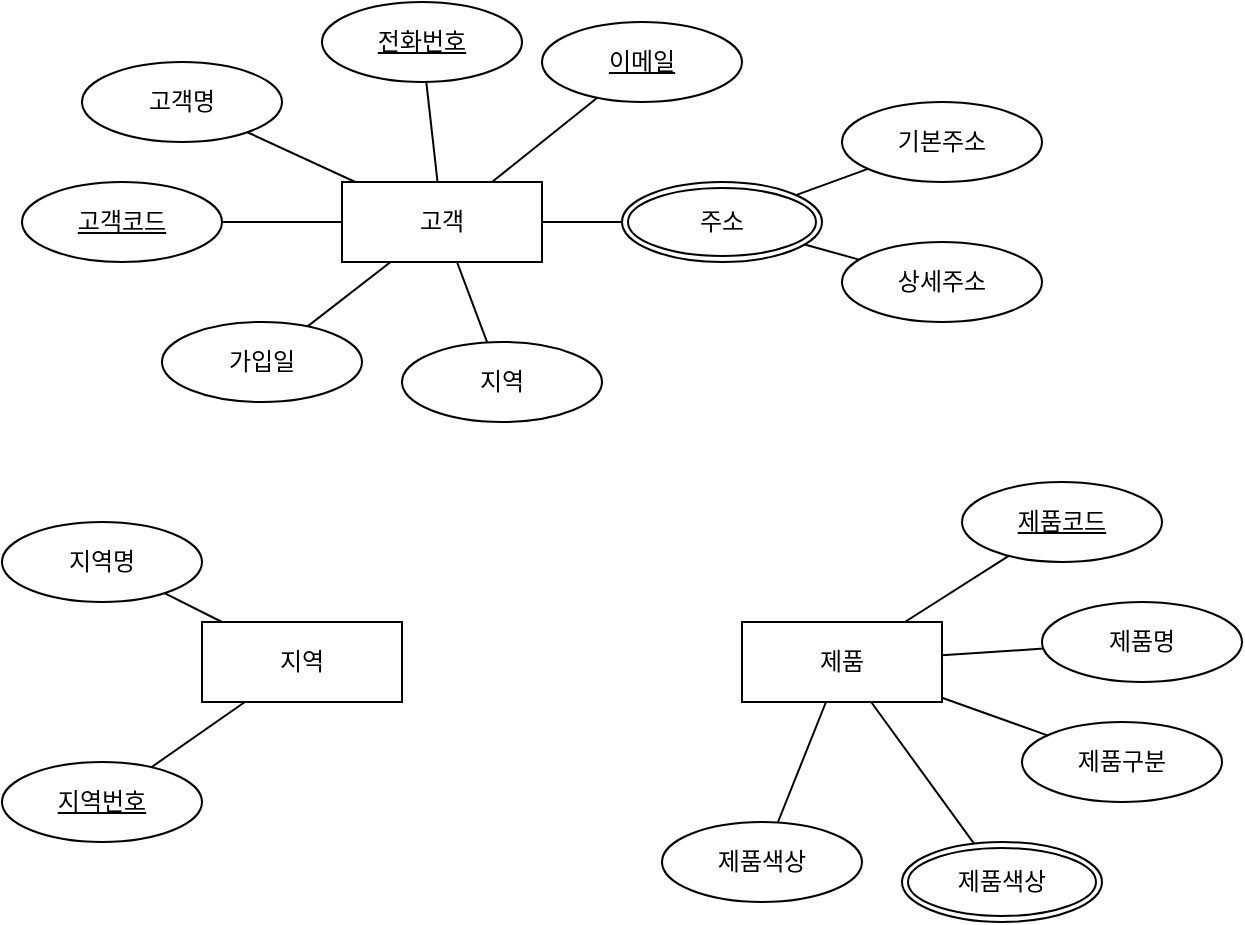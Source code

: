 <mxfile version="28.1.1">
  <diagram name="페이지-1" id="0dxawpgwa3V5kVXZLIHY">
    <mxGraphModel dx="1426" dy="743" grid="1" gridSize="10" guides="1" tooltips="1" connect="1" arrows="1" fold="1" page="1" pageScale="1" pageWidth="827" pageHeight="1169" math="0" shadow="0">
      <root>
        <mxCell id="0" />
        <mxCell id="1" parent="0" />
        <mxCell id="vLmJBGW6A9p-T7zwAkiO-1" value="고객" style="whiteSpace=wrap;html=1;align=center;" parent="1" vertex="1">
          <mxGeometry x="180" y="110" width="100" height="40" as="geometry" />
        </mxCell>
        <mxCell id="vLmJBGW6A9p-T7zwAkiO-2" value="고객명" style="ellipse;whiteSpace=wrap;html=1;align=center;" parent="1" vertex="1">
          <mxGeometry x="50" y="50" width="100" height="40" as="geometry" />
        </mxCell>
        <mxCell id="w4M2kPeQPFyu2rTOLgIa-3" value="" style="endArrow=none;html=1;rounded=0;" edge="1" parent="1" source="vLmJBGW6A9p-T7zwAkiO-2" target="vLmJBGW6A9p-T7zwAkiO-1">
          <mxGeometry relative="1" as="geometry">
            <mxPoint x="290" y="280" as="sourcePoint" />
            <mxPoint x="450" y="280" as="targetPoint" />
          </mxGeometry>
        </mxCell>
        <mxCell id="w4M2kPeQPFyu2rTOLgIa-4" value="" style="endArrow=none;html=1;rounded=0;" edge="1" parent="1" source="w4M2kPeQPFyu2rTOLgIa-5" target="vLmJBGW6A9p-T7zwAkiO-1">
          <mxGeometry relative="1" as="geometry">
            <mxPoint x="290" y="70" as="sourcePoint" />
            <mxPoint x="310" y="130" as="targetPoint" />
          </mxGeometry>
        </mxCell>
        <mxCell id="w4M2kPeQPFyu2rTOLgIa-5" value="전화번호" style="ellipse;whiteSpace=wrap;html=1;align=center;fontStyle=4;" vertex="1" parent="1">
          <mxGeometry x="170" y="20" width="100" height="40" as="geometry" />
        </mxCell>
        <mxCell id="w4M2kPeQPFyu2rTOLgIa-7" value="이메일" style="ellipse;whiteSpace=wrap;html=1;align=center;fontStyle=4;" vertex="1" parent="1">
          <mxGeometry x="280" y="30" width="100" height="40" as="geometry" />
        </mxCell>
        <mxCell id="w4M2kPeQPFyu2rTOLgIa-8" value="" style="endArrow=none;html=1;rounded=0;" edge="1" parent="1" source="w4M2kPeQPFyu2rTOLgIa-7" target="vLmJBGW6A9p-T7zwAkiO-1">
          <mxGeometry relative="1" as="geometry">
            <mxPoint x="260" y="90" as="sourcePoint" />
            <mxPoint x="263" y="140" as="targetPoint" />
          </mxGeometry>
        </mxCell>
        <mxCell id="w4M2kPeQPFyu2rTOLgIa-9" value="고객코드" style="ellipse;whiteSpace=wrap;html=1;align=center;fontStyle=4;" vertex="1" parent="1">
          <mxGeometry x="20" y="110" width="100" height="40" as="geometry" />
        </mxCell>
        <mxCell id="w4M2kPeQPFyu2rTOLgIa-10" value="" style="endArrow=none;html=1;rounded=0;" edge="1" parent="1" source="w4M2kPeQPFyu2rTOLgIa-9" target="vLmJBGW6A9p-T7zwAkiO-1">
          <mxGeometry relative="1" as="geometry">
            <mxPoint x="190" y="130" as="sourcePoint" />
            <mxPoint x="244" y="155" as="targetPoint" />
          </mxGeometry>
        </mxCell>
        <mxCell id="w4M2kPeQPFyu2rTOLgIa-12" value="주소" style="ellipse;shape=doubleEllipse;margin=3;whiteSpace=wrap;html=1;align=center;" vertex="1" parent="1">
          <mxGeometry x="320" y="110" width="100" height="40" as="geometry" />
        </mxCell>
        <mxCell id="w4M2kPeQPFyu2rTOLgIa-13" value="" style="endArrow=none;html=1;rounded=0;" edge="1" parent="1" source="w4M2kPeQPFyu2rTOLgIa-12" target="vLmJBGW6A9p-T7zwAkiO-1">
          <mxGeometry relative="1" as="geometry">
            <mxPoint x="343" y="110" as="sourcePoint" />
            <mxPoint x="290" y="152" as="targetPoint" />
          </mxGeometry>
        </mxCell>
        <mxCell id="w4M2kPeQPFyu2rTOLgIa-14" value="기본주소" style="ellipse;whiteSpace=wrap;html=1;align=center;" vertex="1" parent="1">
          <mxGeometry x="430" y="70" width="100" height="40" as="geometry" />
        </mxCell>
        <mxCell id="w4M2kPeQPFyu2rTOLgIa-15" value="상세주소" style="ellipse;whiteSpace=wrap;html=1;align=center;" vertex="1" parent="1">
          <mxGeometry x="430" y="140" width="100" height="40" as="geometry" />
        </mxCell>
        <mxCell id="w4M2kPeQPFyu2rTOLgIa-17" value="" style="endArrow=none;html=1;rounded=0;" edge="1" parent="1" source="w4M2kPeQPFyu2rTOLgIa-14" target="w4M2kPeQPFyu2rTOLgIa-12">
          <mxGeometry relative="1" as="geometry">
            <mxPoint x="343" y="110" as="sourcePoint" />
            <mxPoint x="360" y="120" as="targetPoint" />
          </mxGeometry>
        </mxCell>
        <mxCell id="w4M2kPeQPFyu2rTOLgIa-18" value="" style="endArrow=none;html=1;rounded=0;" edge="1" parent="1" source="w4M2kPeQPFyu2rTOLgIa-15" target="w4M2kPeQPFyu2rTOLgIa-12">
          <mxGeometry relative="1" as="geometry">
            <mxPoint x="446" y="170" as="sourcePoint" />
            <mxPoint x="410" y="184" as="targetPoint" />
          </mxGeometry>
        </mxCell>
        <mxCell id="w4M2kPeQPFyu2rTOLgIa-19" value="가입일" style="ellipse;whiteSpace=wrap;html=1;align=center;" vertex="1" parent="1">
          <mxGeometry x="90" y="180" width="100" height="40" as="geometry" />
        </mxCell>
        <mxCell id="w4M2kPeQPFyu2rTOLgIa-20" value="" style="endArrow=none;html=1;rounded=0;" edge="1" parent="1" source="w4M2kPeQPFyu2rTOLgIa-19" target="vLmJBGW6A9p-T7zwAkiO-1">
          <mxGeometry relative="1" as="geometry">
            <mxPoint x="170" y="120" as="sourcePoint" />
            <mxPoint x="224" y="145" as="targetPoint" />
          </mxGeometry>
        </mxCell>
        <mxCell id="w4M2kPeQPFyu2rTOLgIa-25" value="지역" style="ellipse;whiteSpace=wrap;html=1;align=center;" vertex="1" parent="1">
          <mxGeometry x="210" y="190" width="100" height="40" as="geometry" />
        </mxCell>
        <mxCell id="w4M2kPeQPFyu2rTOLgIa-26" value="" style="endArrow=none;html=1;rounded=0;" edge="1" parent="1" source="w4M2kPeQPFyu2rTOLgIa-25" target="vLmJBGW6A9p-T7zwAkiO-1">
          <mxGeometry relative="1" as="geometry">
            <mxPoint x="180" y="212" as="sourcePoint" />
            <mxPoint x="221" y="180" as="targetPoint" />
          </mxGeometry>
        </mxCell>
        <mxCell id="w4M2kPeQPFyu2rTOLgIa-27" value="지역" style="whiteSpace=wrap;html=1;align=center;" vertex="1" parent="1">
          <mxGeometry x="110" y="330" width="100" height="40" as="geometry" />
        </mxCell>
        <mxCell id="w4M2kPeQPFyu2rTOLgIa-28" value="지역명" style="ellipse;whiteSpace=wrap;html=1;align=center;" vertex="1" parent="1">
          <mxGeometry x="10" y="280" width="100" height="40" as="geometry" />
        </mxCell>
        <mxCell id="w4M2kPeQPFyu2rTOLgIa-30" value="지역번호" style="ellipse;whiteSpace=wrap;html=1;align=center;fontStyle=4;" vertex="1" parent="1">
          <mxGeometry x="10" y="400" width="100" height="40" as="geometry" />
        </mxCell>
        <mxCell id="w4M2kPeQPFyu2rTOLgIa-31" value="" style="endArrow=none;html=1;rounded=0;" edge="1" parent="1" source="w4M2kPeQPFyu2rTOLgIa-28" target="w4M2kPeQPFyu2rTOLgIa-27">
          <mxGeometry relative="1" as="geometry">
            <mxPoint x="275" y="260" as="sourcePoint" />
            <mxPoint x="260" y="220" as="targetPoint" />
          </mxGeometry>
        </mxCell>
        <mxCell id="w4M2kPeQPFyu2rTOLgIa-32" value="" style="endArrow=none;html=1;rounded=0;" edge="1" parent="1" source="w4M2kPeQPFyu2rTOLgIa-30" target="w4M2kPeQPFyu2rTOLgIa-27">
          <mxGeometry relative="1" as="geometry">
            <mxPoint x="220" y="410" as="sourcePoint" />
            <mxPoint x="249" y="424" as="targetPoint" />
          </mxGeometry>
        </mxCell>
        <mxCell id="w4M2kPeQPFyu2rTOLgIa-33" value="제품" style="whiteSpace=wrap;html=1;align=center;" vertex="1" parent="1">
          <mxGeometry x="380" y="330" width="100" height="40" as="geometry" />
        </mxCell>
        <mxCell id="w4M2kPeQPFyu2rTOLgIa-34" value="제품코드" style="ellipse;whiteSpace=wrap;html=1;align=center;fontStyle=4;" vertex="1" parent="1">
          <mxGeometry x="490" y="260" width="100" height="40" as="geometry" />
        </mxCell>
        <mxCell id="w4M2kPeQPFyu2rTOLgIa-35" value="제품명" style="ellipse;whiteSpace=wrap;html=1;align=center;" vertex="1" parent="1">
          <mxGeometry x="530" y="320" width="100" height="40" as="geometry" />
        </mxCell>
        <mxCell id="w4M2kPeQPFyu2rTOLgIa-36" value="제품구분" style="ellipse;whiteSpace=wrap;html=1;align=center;" vertex="1" parent="1">
          <mxGeometry x="520" y="380" width="100" height="40" as="geometry" />
        </mxCell>
        <mxCell id="w4M2kPeQPFyu2rTOLgIa-38" value="제품색상" style="ellipse;shape=doubleEllipse;margin=3;whiteSpace=wrap;html=1;align=center;" vertex="1" parent="1">
          <mxGeometry x="460" y="440" width="100" height="40" as="geometry" />
        </mxCell>
        <mxCell id="w4M2kPeQPFyu2rTOLgIa-39" value="제품색상" style="ellipse;whiteSpace=wrap;html=1;align=center;" vertex="1" parent="1">
          <mxGeometry x="340" y="430" width="100" height="40" as="geometry" />
        </mxCell>
        <mxCell id="w4M2kPeQPFyu2rTOLgIa-40" value="" style="endArrow=none;html=1;rounded=0;" edge="1" parent="1" source="w4M2kPeQPFyu2rTOLgIa-33" target="w4M2kPeQPFyu2rTOLgIa-34">
          <mxGeometry relative="1" as="geometry">
            <mxPoint x="385" y="290" as="sourcePoint" />
            <mxPoint x="370" y="250" as="targetPoint" />
          </mxGeometry>
        </mxCell>
        <mxCell id="w4M2kPeQPFyu2rTOLgIa-41" value="" style="endArrow=none;html=1;rounded=0;" edge="1" parent="1" source="w4M2kPeQPFyu2rTOLgIa-33" target="w4M2kPeQPFyu2rTOLgIa-35">
          <mxGeometry relative="1" as="geometry">
            <mxPoint x="490" y="353" as="sourcePoint" />
            <mxPoint x="542" y="320" as="targetPoint" />
          </mxGeometry>
        </mxCell>
        <mxCell id="w4M2kPeQPFyu2rTOLgIa-42" value="" style="endArrow=none;html=1;rounded=0;" edge="1" parent="1" source="w4M2kPeQPFyu2rTOLgIa-33" target="w4M2kPeQPFyu2rTOLgIa-36">
          <mxGeometry relative="1" as="geometry">
            <mxPoint x="490" y="374" as="sourcePoint" />
            <mxPoint x="541" y="370" as="targetPoint" />
          </mxGeometry>
        </mxCell>
        <mxCell id="w4M2kPeQPFyu2rTOLgIa-43" value="" style="endArrow=none;html=1;rounded=0;" edge="1" parent="1" source="w4M2kPeQPFyu2rTOLgIa-33" target="w4M2kPeQPFyu2rTOLgIa-38">
          <mxGeometry relative="1" as="geometry">
            <mxPoint x="490" y="400" as="sourcePoint" />
            <mxPoint x="543" y="419" as="targetPoint" />
          </mxGeometry>
        </mxCell>
        <mxCell id="w4M2kPeQPFyu2rTOLgIa-44" value="" style="endArrow=none;html=1;rounded=0;" edge="1" parent="1" source="w4M2kPeQPFyu2rTOLgIa-33" target="w4M2kPeQPFyu2rTOLgIa-39">
          <mxGeometry relative="1" as="geometry">
            <mxPoint x="470" y="410" as="sourcePoint" />
            <mxPoint x="521" y="481" as="targetPoint" />
          </mxGeometry>
        </mxCell>
      </root>
    </mxGraphModel>
  </diagram>
</mxfile>
